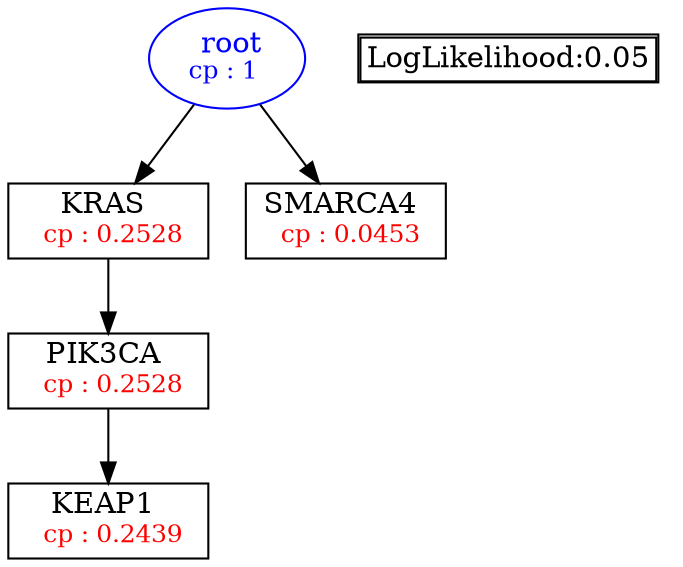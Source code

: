 digraph tree {
    "root" [label=<<font color='Blue'> root</font><br/><font color='Blue' POINT-SIZE='12'>cp : 1 </font>>, shape=oval, color=Blue];
    "S1" [label =<KRAS <br/> <font color='Red' POINT-SIZE='12'> cp : 0.2528 </font>>, shape=box];
    "S2" [label =<PIK3CA <br/> <font color='Red' POINT-SIZE='12'> cp : 0.2528 </font>>, shape=box];
    "S3" [label =<KEAP1 <br/> <font color='Red' POINT-SIZE='12'> cp : 0.2439 </font>>, shape=box];
    "S4" [label =<SMARCA4 <br/> <font color='Red' POINT-SIZE='12'> cp : 0.0453 </font>>, shape=box];
    "root" -> "S1";
    "root" -> "S4";
    "S1" -> "S2";
    "S2" -> "S3";

    node[shape=plaintext]
    fontsize="10"
    struct1 [label=
    <<TABLE BORDER="1" CELLBORDER="1" CELLSPACING="0" >
    <TR><TD ALIGN="LEFT">LogLikelihood:0.05</TD></TR>
    </TABLE>>];

}
